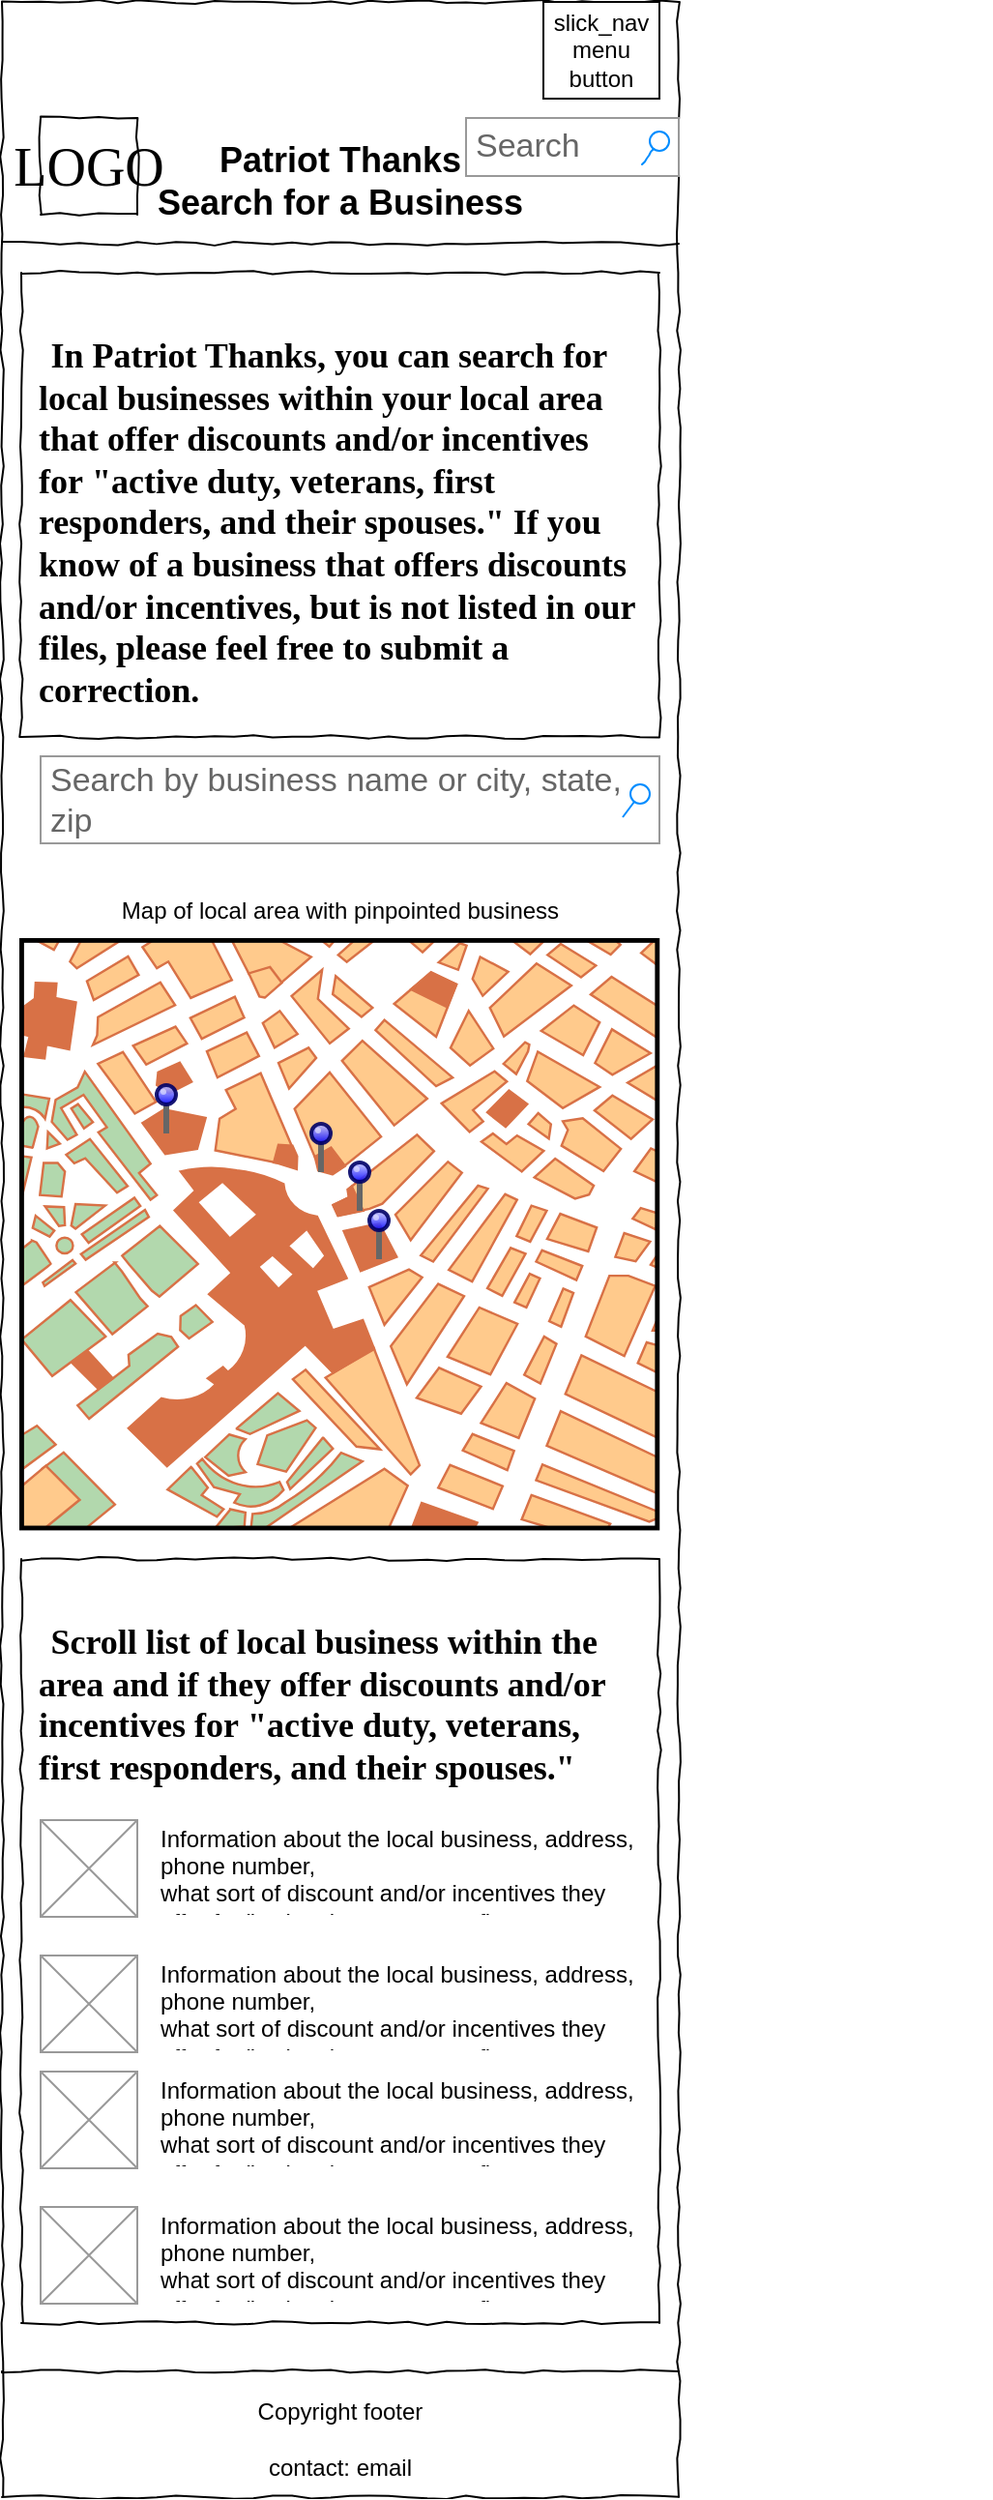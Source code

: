 <mxfile version="24.7.17">
  <diagram name="Page-1" id="03018318-947c-dd8e-b7a3-06fadd420f32">
    <mxGraphModel dx="733" dy="613" grid="1" gridSize="10" guides="1" tooltips="1" connect="1" arrows="1" fold="1" page="1" pageScale="1" pageWidth="1100" pageHeight="850" background="none" math="0" shadow="0">
      <root>
        <mxCell id="0" />
        <mxCell id="1" parent="0" />
        <mxCell id="677b7b8949515195-1" value="" style="whiteSpace=wrap;html=1;rounded=0;shadow=0;labelBackgroundColor=none;strokeColor=#000000;strokeWidth=1;fillColor=none;fontFamily=Verdana;fontSize=12;fontColor=#000000;align=center;comic=1;" parent="1" vertex="1">
          <mxGeometry x="20" y="20" width="350" height="1290" as="geometry" />
        </mxCell>
        <mxCell id="677b7b8949515195-2" value="LOGO" style="whiteSpace=wrap;html=1;rounded=0;shadow=0;labelBackgroundColor=none;strokeWidth=1;fontFamily=Verdana;fontSize=28;align=center;comic=1;" parent="1" vertex="1">
          <mxGeometry x="40" y="80" width="50" height="50" as="geometry" />
        </mxCell>
        <mxCell id="677b7b8949515195-3" value="Search" style="strokeWidth=1;shadow=0;dashed=0;align=center;html=1;shape=mxgraph.mockup.forms.searchBox;strokeColor=#999999;mainText=;strokeColor2=#008cff;fontColor=#666666;fontSize=17;align=left;spacingLeft=3;rounded=0;labelBackgroundColor=none;comic=1;" parent="1" vertex="1">
          <mxGeometry x="260" y="80" width="110" height="30" as="geometry" />
        </mxCell>
        <mxCell id="677b7b8949515195-9" value="" style="line;strokeWidth=1;html=1;rounded=0;shadow=0;labelBackgroundColor=none;fillColor=none;fontFamily=Verdana;fontSize=14;fontColor=#000000;align=center;comic=1;" parent="1" vertex="1">
          <mxGeometry x="20" y="140" width="350" height="10" as="geometry" />
        </mxCell>
        <mxCell id="ubhy5sFj4Xcip8Dqailu-1" value="&lt;b&gt;&lt;font style=&quot;font-size: 18px;&quot;&gt;Patriot Thanks&lt;/font&gt;&lt;/b&gt;&lt;div&gt;&lt;span style=&quot;font-size: 18px;&quot;&gt;&lt;b&gt;Search for a Business&lt;/b&gt;&lt;/span&gt;&lt;/div&gt;" style="text;html=1;align=center;verticalAlign=middle;whiteSpace=wrap;rounded=0;" parent="1" vertex="1">
          <mxGeometry x="90" y="90" width="210" height="45" as="geometry" />
        </mxCell>
        <mxCell id="ubhy5sFj4Xcip8Dqailu-5" value="" style="line;strokeWidth=1;html=1;rounded=0;shadow=0;labelBackgroundColor=none;fillColor=none;fontFamily=Verdana;fontSize=14;fontColor=#000000;align=center;comic=1;" parent="1" vertex="1">
          <mxGeometry x="20" y="1240" width="350" height="10" as="geometry" />
        </mxCell>
        <mxCell id="ubhy5sFj4Xcip8Dqailu-6" value="Copyright footer&lt;div&gt;&lt;br&gt;&lt;/div&gt;&lt;div&gt;contact: email&lt;/div&gt;" style="text;html=1;align=center;verticalAlign=middle;whiteSpace=wrap;rounded=0;" parent="1" vertex="1">
          <mxGeometry x="30" y="1250" width="330" height="60" as="geometry" />
        </mxCell>
        <mxCell id="RWafx4XU2KkWU0paZ261-2" value="slick_nav&lt;div&gt;menu&lt;/div&gt;&lt;div&gt;button&lt;/div&gt;" style="rounded=0;whiteSpace=wrap;html=1;" parent="1" vertex="1">
          <mxGeometry x="300" y="20" width="60" height="50" as="geometry" />
        </mxCell>
        <mxCell id="ueaR0VijUR5GOhpklZFX-53" value="" style="endArrow=none;html=1;rounded=0;" edge="1" parent="1">
          <mxGeometry width="50" height="50" relative="1" as="geometry">
            <mxPoint x="530" y="1085" as="sourcePoint" />
            <mxPoint x="530" y="1085" as="targetPoint" />
          </mxGeometry>
        </mxCell>
        <mxCell id="ueaR0VijUR5GOhpklZFX-60" value="&lt;div style=&quot;text-align: justify&quot;&gt;&lt;p style=&quot;font-size: large; font-family: &amp;quot;Times New Roman&amp;quot;, Times, serif; text-indent: 2%; font-weight: 700; text-align: start;&quot; class=&quot;paragraph_style&quot;&gt;In Patriot Thanks, you can search for local businesses within your local area that offer discounts and/or incentives for&amp;nbsp;&lt;span style=&quot;background-color: initial;&quot;&gt;&quot;active duty, veterans, first responders, and their spouses.&quot; If you know of a business that offers discounts and/or incentives, but is not listed in our files, please feel free to submit a correction.&amp;nbsp;&lt;/span&gt;&lt;/p&gt;&lt;/div&gt;" style="whiteSpace=wrap;html=1;rounded=0;shadow=0;labelBackgroundColor=none;strokeWidth=1;fillColor=none;fontFamily=Verdana;fontSize=12;align=center;verticalAlign=top;spacing=10;comic=1;" vertex="1" parent="1">
          <mxGeometry x="30" y="160" width="330" height="240" as="geometry" />
        </mxCell>
        <mxCell id="ueaR0VijUR5GOhpklZFX-61" value="Search by business name or city, state, zip" style="strokeWidth=1;shadow=0;dashed=0;align=center;html=1;shape=mxgraph.mockup.forms.searchBox;strokeColor=#999999;mainText=;strokeColor2=#008cff;fontColor=#666666;fontSize=17;align=left;spacingLeft=3;whiteSpace=wrap;" vertex="1" parent="1">
          <mxGeometry x="40" y="410" width="320" height="45" as="geometry" />
        </mxCell>
        <mxCell id="ueaR0VijUR5GOhpklZFX-62" value="Map of local area with pinpointed business" style="text;html=1;align=center;verticalAlign=middle;whiteSpace=wrap;rounded=0;" vertex="1" parent="1">
          <mxGeometry x="30" y="475" width="330" height="30" as="geometry" />
        </mxCell>
        <mxCell id="ueaR0VijUR5GOhpklZFX-63" value="" style="verticalLabelPosition=bottom;shadow=0;dashed=0;align=center;html=1;verticalAlign=top;strokeWidth=1;shape=mxgraph.mockup.misc.map;" vertex="1" parent="1">
          <mxGeometry x="30" y="505" width="330" height="305" as="geometry" />
        </mxCell>
        <mxCell id="ueaR0VijUR5GOhpklZFX-64" value="&lt;div style=&quot;text-align: justify&quot;&gt;&lt;p style=&quot;font-size: large; font-family: &amp;quot;Times New Roman&amp;quot;, Times, serif; text-indent: 2%; font-weight: 700; text-align: start;&quot; class=&quot;paragraph_style&quot;&gt;Scroll list of local business within the area and if they offer discounts and/or incentives for&amp;nbsp;&lt;span style=&quot;background-color: initial;&quot;&gt;&quot;active duty, veterans, first responders, and their spouses.&quot;&lt;/span&gt;&lt;/p&gt;&lt;/div&gt;" style="whiteSpace=wrap;html=1;rounded=0;shadow=0;labelBackgroundColor=none;strokeWidth=1;fillColor=none;fontFamily=Verdana;fontSize=12;align=center;verticalAlign=top;spacing=10;comic=1;" vertex="1" parent="1">
          <mxGeometry x="30" y="825" width="330" height="395" as="geometry" />
        </mxCell>
        <mxCell id="ueaR0VijUR5GOhpklZFX-65" value="" style="verticalLabelPosition=bottom;shadow=0;dashed=0;align=center;html=1;verticalAlign=top;strokeWidth=1;shape=mxgraph.mockup.graphics.simpleIcon;strokeColor=#999999;" vertex="1" parent="1">
          <mxGeometry x="40" y="960" width="50" height="50" as="geometry" />
        </mxCell>
        <mxCell id="ueaR0VijUR5GOhpklZFX-66" value="" style="verticalLabelPosition=bottom;shadow=0;dashed=0;align=center;html=1;verticalAlign=top;strokeWidth=1;shape=mxgraph.mockup.graphics.simpleIcon;strokeColor=#999999;" vertex="1" parent="1">
          <mxGeometry x="40" y="1030" width="50" height="50" as="geometry" />
        </mxCell>
        <UserObject label="&lt;font face=&quot;Helvetica&quot; style=&quot;font-size: 12px;&quot;&gt;Information about the local business, address, phone number,&lt;/font&gt;&lt;font face=&quot;Helvetica&quot; style=&quot;font-size: 12px;&quot;&gt;&amp;nbsp;&lt;/font&gt;&lt;div&gt;&lt;font face=&quot;Helvetica&quot; style=&quot;font-size: 12px;&quot;&gt;what sort of discount and/or incentives they offer for&amp;nbsp;&lt;span style=&quot;text-indent: 2%;&quot;&gt;&quot;active duty, veterans, first responders, and their spouses.&quot;&lt;/span&gt;&lt;/font&gt;&lt;/div&gt;" placeholders="1" name="Variable" id="ueaR0VijUR5GOhpklZFX-67">
          <mxCell style="text;html=1;strokeColor=none;fillColor=none;align=left;verticalAlign=middle;whiteSpace=wrap;overflow=hidden;" vertex="1" parent="1">
            <mxGeometry x="100" y="960" width="250" height="50" as="geometry" />
          </mxCell>
        </UserObject>
        <UserObject label="&lt;font face=&quot;Helvetica&quot; style=&quot;font-size: 12px;&quot;&gt;Information about the local business, address, phone number,&lt;/font&gt;&lt;font face=&quot;Helvetica&quot; style=&quot;font-size: 12px;&quot;&gt;&amp;nbsp;&lt;/font&gt;&lt;div&gt;&lt;font face=&quot;Helvetica&quot; style=&quot;font-size: 12px;&quot;&gt;what sort of discount and/or incentives they offer for&amp;nbsp;&lt;span style=&quot;text-indent: 2%;&quot;&gt;&quot;active duty, veterans, first responders, and their spouses.&quot;&lt;/span&gt;&lt;/font&gt;&lt;/div&gt;" placeholders="1" name="Variable" id="ueaR0VijUR5GOhpklZFX-68">
          <mxCell style="text;html=1;strokeColor=none;fillColor=none;align=left;verticalAlign=middle;whiteSpace=wrap;overflow=hidden;" vertex="1" parent="1">
            <mxGeometry x="100" y="1030" width="250" height="50" as="geometry" />
          </mxCell>
        </UserObject>
        <mxCell id="ueaR0VijUR5GOhpklZFX-69" value="" style="verticalLabelPosition=top;shadow=0;dashed=0;align=center;html=1;verticalAlign=bottom;strokeWidth=1;shape=mxgraph.mockup.misc.pin;fillColor2=#ccccff;fillColor3=#0000ff;strokeColor=#000066;" vertex="1" parent="1">
          <mxGeometry x="100" y="580" width="10" height="25" as="geometry" />
        </mxCell>
        <mxCell id="ueaR0VijUR5GOhpklZFX-70" value="" style="verticalLabelPosition=top;shadow=0;dashed=0;align=center;html=1;verticalAlign=bottom;strokeWidth=1;shape=mxgraph.mockup.misc.pin;fillColor2=#ccccff;fillColor3=#0000ff;strokeColor=#000066;" vertex="1" parent="1">
          <mxGeometry x="180" y="600" width="10" height="25" as="geometry" />
        </mxCell>
        <mxCell id="ueaR0VijUR5GOhpklZFX-71" value="" style="verticalLabelPosition=top;shadow=0;dashed=0;align=center;html=1;verticalAlign=bottom;strokeWidth=1;shape=mxgraph.mockup.misc.pin;fillColor2=#ccccff;fillColor3=#0000ff;strokeColor=#000066;" vertex="1" parent="1">
          <mxGeometry x="200" y="620" width="10" height="25" as="geometry" />
        </mxCell>
        <mxCell id="ueaR0VijUR5GOhpklZFX-72" value="" style="verticalLabelPosition=top;shadow=0;dashed=0;align=center;html=1;verticalAlign=bottom;strokeWidth=1;shape=mxgraph.mockup.misc.pin;fillColor2=#ccccff;fillColor3=#0000ff;strokeColor=#000066;" vertex="1" parent="1">
          <mxGeometry x="210" y="645" width="10" height="25" as="geometry" />
        </mxCell>
        <mxCell id="ueaR0VijUR5GOhpklZFX-73" value="" style="verticalLabelPosition=bottom;shadow=0;dashed=0;align=center;html=1;verticalAlign=top;strokeWidth=1;shape=mxgraph.mockup.graphics.simpleIcon;strokeColor=#999999;" vertex="1" parent="1">
          <mxGeometry x="40" y="1090" width="50" height="50" as="geometry" />
        </mxCell>
        <mxCell id="ueaR0VijUR5GOhpklZFX-74" value="" style="verticalLabelPosition=bottom;shadow=0;dashed=0;align=center;html=1;verticalAlign=top;strokeWidth=1;shape=mxgraph.mockup.graphics.simpleIcon;strokeColor=#999999;" vertex="1" parent="1">
          <mxGeometry x="40" y="1160" width="50" height="50" as="geometry" />
        </mxCell>
        <UserObject label="&lt;font face=&quot;Helvetica&quot; style=&quot;font-size: 12px;&quot;&gt;Information about the local business, address, phone number,&lt;/font&gt;&lt;font face=&quot;Helvetica&quot; style=&quot;font-size: 12px;&quot;&gt;&amp;nbsp;&lt;/font&gt;&lt;div&gt;&lt;font face=&quot;Helvetica&quot; style=&quot;font-size: 12px;&quot;&gt;what sort of discount and/or incentives they offer for&amp;nbsp;&lt;span style=&quot;text-indent: 2%;&quot;&gt;&quot;active duty, veterans, first responders, and their spouses.&quot;&lt;/span&gt;&lt;/font&gt;&lt;/div&gt;" placeholders="1" name="Variable" id="ueaR0VijUR5GOhpklZFX-75">
          <mxCell style="text;html=1;strokeColor=none;fillColor=none;align=left;verticalAlign=middle;whiteSpace=wrap;overflow=hidden;" vertex="1" parent="1">
            <mxGeometry x="100" y="1090" width="250" height="50" as="geometry" />
          </mxCell>
        </UserObject>
        <UserObject label="&lt;font face=&quot;Helvetica&quot; style=&quot;font-size: 12px;&quot;&gt;Information about the local business, address, phone number,&lt;/font&gt;&lt;font face=&quot;Helvetica&quot; style=&quot;font-size: 12px;&quot;&gt;&amp;nbsp;&lt;/font&gt;&lt;div&gt;&lt;font face=&quot;Helvetica&quot; style=&quot;font-size: 12px;&quot;&gt;what sort of discount and/or incentives they offer for&amp;nbsp;&lt;span style=&quot;text-indent: 2%;&quot;&gt;&quot;active duty, veterans, first responders, and their spouses.&quot;&lt;/span&gt;&lt;/font&gt;&lt;/div&gt;" placeholders="1" name="Variable" id="ueaR0VijUR5GOhpklZFX-76">
          <mxCell style="text;html=1;strokeColor=none;fillColor=none;align=left;verticalAlign=middle;whiteSpace=wrap;overflow=hidden;" vertex="1" parent="1">
            <mxGeometry x="100" y="1160" width="250" height="50" as="geometry" />
          </mxCell>
        </UserObject>
      </root>
    </mxGraphModel>
  </diagram>
</mxfile>
